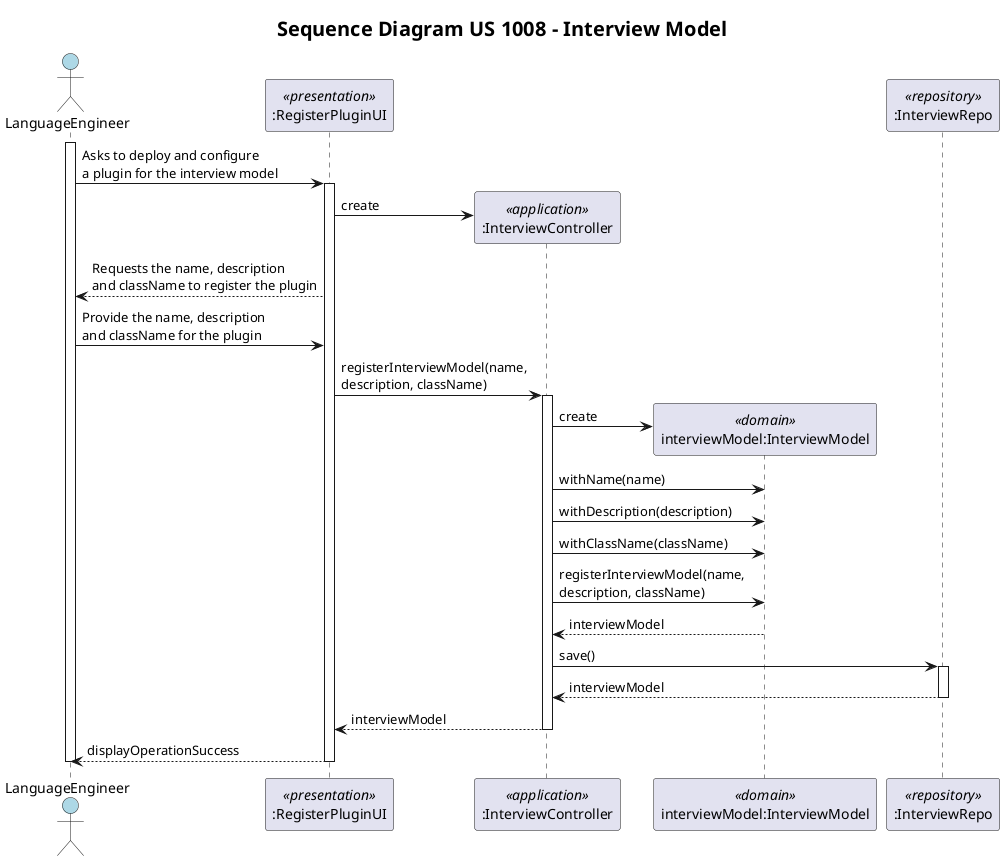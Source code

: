 @startuml

       title <size:20> Sequence Diagram US 1008 - Interview Model </size>

       skinparam monochrome false
       skinparam packageStyle rect
       skinparam defaultFontName FG Virgil
       skinparam shadowing false

       actor LanguageEngineer as Actor #lightblue
       participant ":RegisterPluginUI" as UI <<presentation>>
       participant ":InterviewController" as Controller <<application>>
       participant "interviewModel:InterviewModel" as interviewModel <<domain>>
       participant ":InterviewRepo" as repo <<repository>>

       activate Actor
       Actor -> UI: Asks to deploy and configure \na plugin for the interview model

            activate UI
            UI -> Controller **: create
            UI --> Actor: Requests the name, description \nand className to register the plugin
            Actor -> UI: Provide the name, description \nand className for the plugin
            UI -> Controller: registerInterviewModel(name, \ndescription, className)

                activate Controller
                Controller -> interviewModel **: create
                Controller -> interviewModel: withName(name)
                Controller -> interviewModel: withDescription(description)
                Controller -> interviewModel: withClassName(className)
                Controller -> interviewModel: registerInterviewModel(name, \ndescription, className)
                interviewModel --> Controller: interviewModel
                Controller -> repo: save()

                    activate repo
                    repo --> Controller: interviewModel
                    deactivate repo

                Controller --> UI: interviewModel
                deactivate Controller

            UI --> Actor: displayOperationSuccess
            deactivate UI

       deactivate Actor

@enduml
